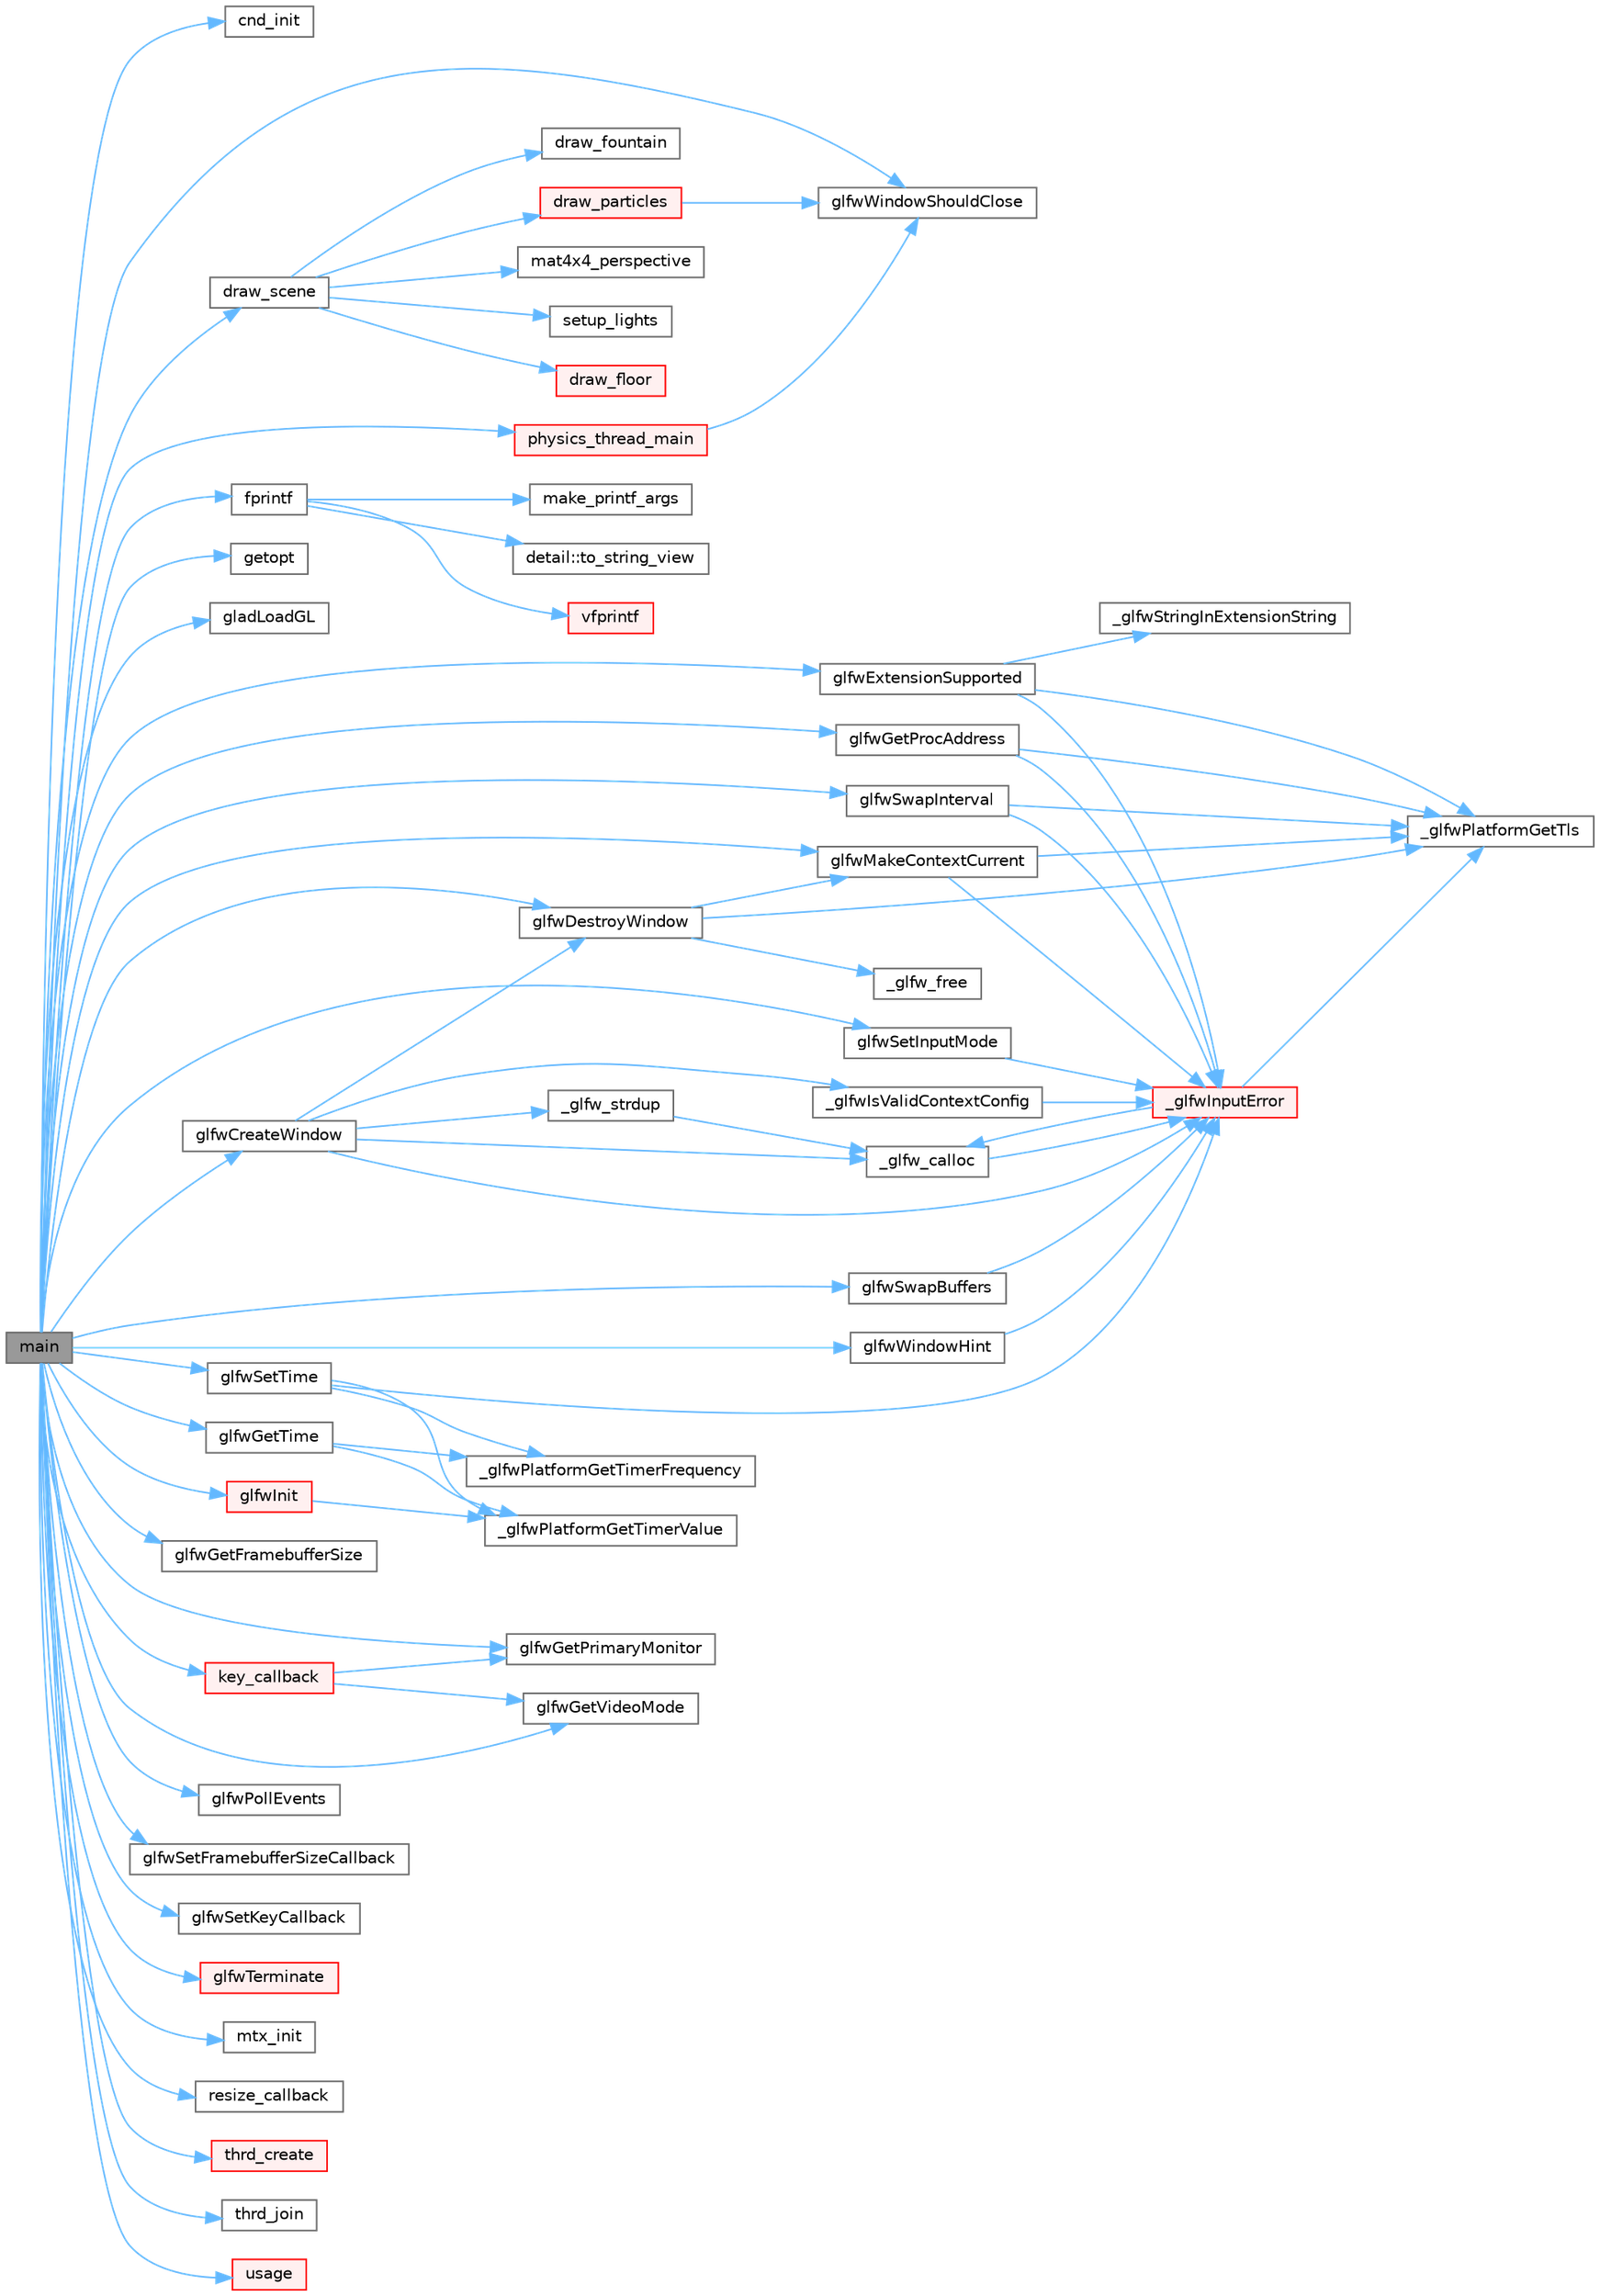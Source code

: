 digraph "main"
{
 // LATEX_PDF_SIZE
  bgcolor="transparent";
  edge [fontname=Helvetica,fontsize=10,labelfontname=Helvetica,labelfontsize=10];
  node [fontname=Helvetica,fontsize=10,shape=box,height=0.2,width=0.4];
  rankdir="LR";
  Node1 [id="Node000001",label="main",height=0.2,width=0.4,color="gray40", fillcolor="grey60", style="filled", fontcolor="black",tooltip=" "];
  Node1 -> Node2 [id="edge1_Node000001_Node000002",color="steelblue1",style="solid",tooltip=" "];
  Node2 [id="Node000002",label="cnd_init",height=0.2,width=0.4,color="grey40", fillcolor="white", style="filled",URL="$tinycthread_8c.html#a146f4cd218c2a2f770be14c1dee26d08",tooltip=" "];
  Node1 -> Node3 [id="edge2_Node000001_Node000003",color="steelblue1",style="solid",tooltip=" "];
  Node3 [id="Node000003",label="draw_scene",height=0.2,width=0.4,color="grey40", fillcolor="white", style="filled",URL="$particles_8c.html#a0b61b710ae260b7f9e7c0b43f4ed78ef",tooltip=" "];
  Node3 -> Node4 [id="edge3_Node000003_Node000004",color="steelblue1",style="solid",tooltip=" "];
  Node4 [id="Node000004",label="draw_floor",height=0.2,width=0.4,color="red", fillcolor="#FFF0F0", style="filled",URL="$particles_8c.html#a430ad4d72f3da52752a395790a9c3cf5",tooltip=" "];
  Node3 -> Node6 [id="edge4_Node000003_Node000006",color="steelblue1",style="solid",tooltip=" "];
  Node6 [id="Node000006",label="draw_fountain",height=0.2,width=0.4,color="grey40", fillcolor="white", style="filled",URL="$particles_8c.html#ae841b5d6c5ce3198d6d06f6c65498128",tooltip=" "];
  Node3 -> Node7 [id="edge5_Node000003_Node000007",color="steelblue1",style="solid",tooltip=" "];
  Node7 [id="Node000007",label="draw_particles",height=0.2,width=0.4,color="red", fillcolor="#FFF0F0", style="filled",URL="$particles_8c.html#ab1120614f2d2dd06a32d0677414e09d7",tooltip=" "];
  Node7 -> Node10 [id="edge6_Node000007_Node000010",color="steelblue1",style="solid",tooltip=" "];
  Node10 [id="Node000010",label="glfwWindowShouldClose",height=0.2,width=0.4,color="grey40", fillcolor="white", style="filled",URL="$group__window.html#gaa6162f67dfa38b8beda2fea623649332",tooltip="Checks the close flag of the specified window."];
  Node3 -> Node13 [id="edge7_Node000003_Node000013",color="steelblue1",style="solid",tooltip=" "];
  Node13 [id="Node000013",label="mat4x4_perspective",height=0.2,width=0.4,color="grey40", fillcolor="white", style="filled",URL="$linmath_8h.html#a94145cd87abb64ac311b7937f5b822b6",tooltip=" "];
  Node3 -> Node14 [id="edge8_Node000003_Node000014",color="steelblue1",style="solid",tooltip=" "];
  Node14 [id="Node000014",label="setup_lights",height=0.2,width=0.4,color="grey40", fillcolor="white", style="filled",URL="$particles_8c.html#a9d9c9663d10ae41d285cd52800ba0733",tooltip=" "];
  Node1 -> Node15 [id="edge9_Node000001_Node000015",color="steelblue1",style="solid",tooltip=" "];
  Node15 [id="Node000015",label="fprintf",height=0.2,width=0.4,color="grey40", fillcolor="white", style="filled",URL="$printf_8h.html#a9f315126362cae9675de1642105e631e",tooltip=" "];
  Node15 -> Node16 [id="edge10_Node000015_Node000016",color="steelblue1",style="solid",tooltip=" "];
  Node16 [id="Node000016",label="make_printf_args",height=0.2,width=0.4,color="grey40", fillcolor="white", style="filled",URL="$printf_8h.html#a27dcc0efcda04388971dbea3c875f122",tooltip=" "];
  Node15 -> Node17 [id="edge11_Node000015_Node000017",color="steelblue1",style="solid",tooltip=" "];
  Node17 [id="Node000017",label="detail::to_string_view",height=0.2,width=0.4,color="grey40", fillcolor="white", style="filled",URL="$namespacedetail.html#abeae79fa3e1eded2d8fbd56cc9f0960e",tooltip=" "];
  Node15 -> Node18 [id="edge12_Node000015_Node000018",color="steelblue1",style="solid",tooltip=" "];
  Node18 [id="Node000018",label="vfprintf",height=0.2,width=0.4,color="red", fillcolor="#FFF0F0", style="filled",URL="$printf_8h.html#abb30aad964fc771fb52cf3ad88649df2",tooltip=" "];
  Node1 -> Node48 [id="edge13_Node000001_Node000048",color="steelblue1",style="solid",tooltip=" "];
  Node48 [id="Node000048",label="getopt",height=0.2,width=0.4,color="grey40", fillcolor="white", style="filled",URL="$getopt_8c.html#a5ffa4c677fc71cecd94f140ef9db624c",tooltip=" "];
  Node1 -> Node49 [id="edge14_Node000001_Node000049",color="steelblue1",style="solid",tooltip=" "];
  Node49 [id="Node000049",label="gladLoadGL",height=0.2,width=0.4,color="grey40", fillcolor="white", style="filled",URL="$gl_8h.html#a7994567e82772589f6e507f74300bac0",tooltip=" "];
  Node1 -> Node50 [id="edge15_Node000001_Node000050",color="steelblue1",style="solid",tooltip=" "];
  Node50 [id="Node000050",label="glfwCreateWindow",height=0.2,width=0.4,color="grey40", fillcolor="white", style="filled",URL="$group__window.html#gaaccd00fafe81e2db94e8cdf55721e055",tooltip="Creates a window and its associated context."];
  Node50 -> Node51 [id="edge16_Node000050_Node000051",color="steelblue1",style="solid",tooltip=" "];
  Node51 [id="Node000051",label="_glfw_calloc",height=0.2,width=0.4,color="grey40", fillcolor="white", style="filled",URL="$glfw_2src_2init_8c.html#a88a6e01ef5c1245a6d2a5e62b02e5678",tooltip=" "];
  Node51 -> Node52 [id="edge17_Node000051_Node000052",color="steelblue1",style="solid",tooltip=" "];
  Node52 [id="Node000052",label="_glfwInputError",height=0.2,width=0.4,color="red", fillcolor="#FFF0F0", style="filled",URL="$glfw_2src_2init_8c.html#a3287b282ec57a4a89127ae51f49f10f5",tooltip=" "];
  Node52 -> Node51 [id="edge18_Node000052_Node000051",color="steelblue1",style="solid",tooltip=" "];
  Node52 -> Node53 [id="edge19_Node000052_Node000053",color="steelblue1",style="solid",tooltip=" "];
  Node53 [id="Node000053",label="_glfwPlatformGetTls",height=0.2,width=0.4,color="grey40", fillcolor="white", style="filled",URL="$posix__thread_8c.html#a7d2f6e8ecd2e06f2e86d9446d642bd00",tooltip=" "];
  Node50 -> Node57 [id="edge20_Node000050_Node000057",color="steelblue1",style="solid",tooltip=" "];
  Node57 [id="Node000057",label="_glfw_strdup",height=0.2,width=0.4,color="grey40", fillcolor="white", style="filled",URL="$glfw_2src_2init_8c.html#af725e1f466a710a1fc590ff3726f1151",tooltip=" "];
  Node57 -> Node51 [id="edge21_Node000057_Node000051",color="steelblue1",style="solid",tooltip=" "];
  Node50 -> Node52 [id="edge22_Node000050_Node000052",color="steelblue1",style="solid",tooltip=" "];
  Node50 -> Node58 [id="edge23_Node000050_Node000058",color="steelblue1",style="solid",tooltip=" "];
  Node58 [id="Node000058",label="_glfwIsValidContextConfig",height=0.2,width=0.4,color="grey40", fillcolor="white", style="filled",URL="$context_8c.html#a659c5d5b0cd359304004700d16a76954",tooltip=" "];
  Node58 -> Node52 [id="edge24_Node000058_Node000052",color="steelblue1",style="solid",tooltip=" "];
  Node50 -> Node59 [id="edge25_Node000050_Node000059",color="steelblue1",style="solid",tooltip=" "];
  Node59 [id="Node000059",label="glfwDestroyWindow",height=0.2,width=0.4,color="grey40", fillcolor="white", style="filled",URL="$group__window.html#ga806747476b7247d292be3711c323ea10",tooltip="Destroys the specified window and its context."];
  Node59 -> Node60 [id="edge26_Node000059_Node000060",color="steelblue1",style="solid",tooltip=" "];
  Node60 [id="Node000060",label="_glfw_free",height=0.2,width=0.4,color="grey40", fillcolor="white", style="filled",URL="$glfw_2src_2init_8c.html#abcf72962b101a8a5c539da1a278b0e9e",tooltip=" "];
  Node59 -> Node53 [id="edge27_Node000059_Node000053",color="steelblue1",style="solid",tooltip=" "];
  Node59 -> Node61 [id="edge28_Node000059_Node000061",color="steelblue1",style="solid",tooltip=" "];
  Node61 [id="Node000061",label="glfwMakeContextCurrent",height=0.2,width=0.4,color="grey40", fillcolor="white", style="filled",URL="$group__context.html#gafd76c93e15ec8b0b90506a9936a46185",tooltip="Makes the context of the specified window current for the calling thread."];
  Node61 -> Node52 [id="edge29_Node000061_Node000052",color="steelblue1",style="solid",tooltip=" "];
  Node61 -> Node53 [id="edge30_Node000061_Node000053",color="steelblue1",style="solid",tooltip=" "];
  Node1 -> Node59 [id="edge31_Node000001_Node000059",color="steelblue1",style="solid",tooltip=" "];
  Node1 -> Node62 [id="edge32_Node000001_Node000062",color="steelblue1",style="solid",tooltip=" "];
  Node62 [id="Node000062",label="glfwExtensionSupported",height=0.2,width=0.4,color="grey40", fillcolor="white", style="filled",URL="$group__context.html#ga9a28c712d35f9e43534e1d03b051c04c",tooltip="Returns whether the specified extension is available."];
  Node62 -> Node52 [id="edge33_Node000062_Node000052",color="steelblue1",style="solid",tooltip=" "];
  Node62 -> Node53 [id="edge34_Node000062_Node000053",color="steelblue1",style="solid",tooltip=" "];
  Node62 -> Node63 [id="edge35_Node000062_Node000063",color="steelblue1",style="solid",tooltip=" "];
  Node63 [id="Node000063",label="_glfwStringInExtensionString",height=0.2,width=0.4,color="grey40", fillcolor="white", style="filled",URL="$context_8c.html#a6fb78d968ce928112060770a16dca695",tooltip=" "];
  Node1 -> Node64 [id="edge36_Node000001_Node000064",color="steelblue1",style="solid",tooltip=" "];
  Node64 [id="Node000064",label="glfwGetFramebufferSize",height=0.2,width=0.4,color="grey40", fillcolor="white", style="filled",URL="$group__window.html#gaf7d17f3534b4b6dc9a6f905e3a240b7e",tooltip="Retrieves the size of the framebuffer of the specified window."];
  Node1 -> Node65 [id="edge37_Node000001_Node000065",color="steelblue1",style="solid",tooltip=" "];
  Node65 [id="Node000065",label="glfwGetPrimaryMonitor",height=0.2,width=0.4,color="grey40", fillcolor="white", style="filled",URL="$group__monitor.html#ga34befff4f9f0fae09dd8de6fb0eb4f3e",tooltip="Returns the primary monitor."];
  Node1 -> Node66 [id="edge38_Node000001_Node000066",color="steelblue1",style="solid",tooltip=" "];
  Node66 [id="Node000066",label="glfwGetProcAddress",height=0.2,width=0.4,color="grey40", fillcolor="white", style="filled",URL="$group__context.html#ga0e8af175218929615c16e74938c10f2a",tooltip="Returns the address of the specified function for the current context."];
  Node66 -> Node52 [id="edge39_Node000066_Node000052",color="steelblue1",style="solid",tooltip=" "];
  Node66 -> Node53 [id="edge40_Node000066_Node000053",color="steelblue1",style="solid",tooltip=" "];
  Node1 -> Node67 [id="edge41_Node000001_Node000067",color="steelblue1",style="solid",tooltip=" "];
  Node67 [id="Node000067",label="glfwGetTime",height=0.2,width=0.4,color="grey40", fillcolor="white", style="filled",URL="$group__input.html#ga03d4a1039b8662c71eeb40beea8cb622",tooltip="Returns the GLFW time."];
  Node67 -> Node68 [id="edge42_Node000067_Node000068",color="steelblue1",style="solid",tooltip=" "];
  Node68 [id="Node000068",label="_glfwPlatformGetTimerFrequency",height=0.2,width=0.4,color="grey40", fillcolor="white", style="filled",URL="$posix__time_8c.html#ab3fe69b1eec5554114fe774623a15137",tooltip=" "];
  Node67 -> Node69 [id="edge43_Node000067_Node000069",color="steelblue1",style="solid",tooltip=" "];
  Node69 [id="Node000069",label="_glfwPlatformGetTimerValue",height=0.2,width=0.4,color="grey40", fillcolor="white", style="filled",URL="$posix__time_8c.html#a5ee7e09b380d3afdd3c2738b726a2a6e",tooltip=" "];
  Node1 -> Node70 [id="edge44_Node000001_Node000070",color="steelblue1",style="solid",tooltip=" "];
  Node70 [id="Node000070",label="glfwGetVideoMode",height=0.2,width=0.4,color="grey40", fillcolor="white", style="filled",URL="$group__monitor.html#ga21f7f60de4f4d0fa360c7ad159b75c9e",tooltip="Returns the current mode of the specified monitor."];
  Node1 -> Node71 [id="edge45_Node000001_Node000071",color="steelblue1",style="solid",tooltip=" "];
  Node71 [id="Node000071",label="glfwInit",height=0.2,width=0.4,color="red", fillcolor="#FFF0F0", style="filled",URL="$group__init.html#gab41771f0215a2e0afb4cf1cf98082d40",tooltip="Initializes the GLFW library."];
  Node71 -> Node69 [id="edge46_Node000071_Node000069",color="steelblue1",style="solid",tooltip=" "];
  Node1 -> Node61 [id="edge47_Node000001_Node000061",color="steelblue1",style="solid",tooltip=" "];
  Node1 -> Node217 [id="edge48_Node000001_Node000217",color="steelblue1",style="solid",tooltip=" "];
  Node217 [id="Node000217",label="glfwPollEvents",height=0.2,width=0.4,color="grey40", fillcolor="white", style="filled",URL="$group__window.html#ga872d16e4c77f58c0436f356255920cfc",tooltip="Processes all pending events."];
  Node1 -> Node218 [id="edge49_Node000001_Node000218",color="steelblue1",style="solid",tooltip=" "];
  Node218 [id="Node000218",label="glfwSetFramebufferSizeCallback",height=0.2,width=0.4,color="grey40", fillcolor="white", style="filled",URL="$group__window.html#ga41d69f9f263d7b33ea03cf58772b4ea0",tooltip="Sets the framebuffer resize callback for the specified window."];
  Node1 -> Node219 [id="edge50_Node000001_Node000219",color="steelblue1",style="solid",tooltip=" "];
  Node219 [id="Node000219",label="glfwSetInputMode",height=0.2,width=0.4,color="grey40", fillcolor="white", style="filled",URL="$group__input.html#gae1eb729d2dd91dc33fd60e150a6e1684",tooltip="Sets an input option for the specified window."];
  Node219 -> Node52 [id="edge51_Node000219_Node000052",color="steelblue1",style="solid",tooltip=" "];
  Node1 -> Node220 [id="edge52_Node000001_Node000220",color="steelblue1",style="solid",tooltip=" "];
  Node220 [id="Node000220",label="glfwSetKeyCallback",height=0.2,width=0.4,color="grey40", fillcolor="white", style="filled",URL="$group__input.html#gaa4cbcb81b939b8800e44cea971ddae47",tooltip="Sets the key callback."];
  Node1 -> Node221 [id="edge53_Node000001_Node000221",color="steelblue1",style="solid",tooltip=" "];
  Node221 [id="Node000221",label="glfwSetTime",height=0.2,width=0.4,color="grey40", fillcolor="white", style="filled",URL="$group__input.html#ga94360a3628a09f32708f83cc3fa48590",tooltip="Sets the GLFW time."];
  Node221 -> Node52 [id="edge54_Node000221_Node000052",color="steelblue1",style="solid",tooltip=" "];
  Node221 -> Node68 [id="edge55_Node000221_Node000068",color="steelblue1",style="solid",tooltip=" "];
  Node221 -> Node69 [id="edge56_Node000221_Node000069",color="steelblue1",style="solid",tooltip=" "];
  Node1 -> Node222 [id="edge57_Node000001_Node000222",color="steelblue1",style="solid",tooltip=" "];
  Node222 [id="Node000222",label="glfwSwapBuffers",height=0.2,width=0.4,color="grey40", fillcolor="white", style="filled",URL="$group__window.html#gafb827800eedbfcbc97b1e5408df668d7",tooltip="Swaps the front and back buffers of the specified window."];
  Node222 -> Node52 [id="edge58_Node000222_Node000052",color="steelblue1",style="solid",tooltip=" "];
  Node1 -> Node223 [id="edge59_Node000001_Node000223",color="steelblue1",style="solid",tooltip=" "];
  Node223 [id="Node000223",label="glfwSwapInterval",height=0.2,width=0.4,color="grey40", fillcolor="white", style="filled",URL="$group__context.html#ga12a595c06947cec4967c6e1f14210a8a",tooltip="Sets the swap interval for the current context."];
  Node223 -> Node52 [id="edge60_Node000223_Node000052",color="steelblue1",style="solid",tooltip=" "];
  Node223 -> Node53 [id="edge61_Node000223_Node000053",color="steelblue1",style="solid",tooltip=" "];
  Node1 -> Node224 [id="edge62_Node000001_Node000224",color="steelblue1",style="solid",tooltip=" "];
  Node224 [id="Node000224",label="glfwTerminate",height=0.2,width=0.4,color="red", fillcolor="#FFF0F0", style="filled",URL="$group__init.html#gafd90e6fd4819ea9e22e5e739519a6504",tooltip="Terminates the GLFW library."];
  Node1 -> Node225 [id="edge63_Node000001_Node000225",color="steelblue1",style="solid",tooltip=" "];
  Node225 [id="Node000225",label="glfwWindowHint",height=0.2,width=0.4,color="grey40", fillcolor="white", style="filled",URL="$group__window.html#ga69c40728499720bef8a49aa925ea0efa",tooltip="Sets the specified window hint to the desired value."];
  Node225 -> Node52 [id="edge64_Node000225_Node000052",color="steelblue1",style="solid",tooltip=" "];
  Node1 -> Node10 [id="edge65_Node000001_Node000010",color="steelblue1",style="solid",tooltip=" "];
  Node1 -> Node226 [id="edge66_Node000001_Node000226",color="steelblue1",style="solid",tooltip=" "];
  Node226 [id="Node000226",label="key_callback",height=0.2,width=0.4,color="red", fillcolor="#FFF0F0", style="filled",URL="$boing_8c.html#a286930f4e8ede059b83ff6eafa2ff718",tooltip=" "];
  Node226 -> Node65 [id="edge67_Node000226_Node000065",color="steelblue1",style="solid",tooltip=" "];
  Node226 -> Node70 [id="edge68_Node000226_Node000070",color="steelblue1",style="solid",tooltip=" "];
  Node1 -> Node231 [id="edge69_Node000001_Node000231",color="steelblue1",style="solid",tooltip=" "];
  Node231 [id="Node000231",label="mtx_init",height=0.2,width=0.4,color="grey40", fillcolor="white", style="filled",URL="$tinycthread_8c.html#a89200caf0dc25fcc97df171d0034bff2",tooltip=" "];
  Node1 -> Node232 [id="edge70_Node000001_Node000232",color="steelblue1",style="solid",tooltip=" "];
  Node232 [id="Node000232",label="physics_thread_main",height=0.2,width=0.4,color="red", fillcolor="#FFF0F0", style="filled",URL="$particles_8c.html#afdaeca7e4c85946cf406a326af0cdd14",tooltip=" "];
  Node232 -> Node10 [id="edge71_Node000232_Node000010",color="steelblue1",style="solid",tooltip=" "];
  Node1 -> Node236 [id="edge72_Node000001_Node000236",color="steelblue1",style="solid",tooltip=" "];
  Node236 [id="Node000236",label="resize_callback",height=0.2,width=0.4,color="grey40", fillcolor="white", style="filled",URL="$particles_8c.html#a4ce0fed56627756789d67e877174ca51",tooltip=" "];
  Node1 -> Node237 [id="edge73_Node000001_Node000237",color="steelblue1",style="solid",tooltip=" "];
  Node237 [id="Node000237",label="thrd_create",height=0.2,width=0.4,color="red", fillcolor="#FFF0F0", style="filled",URL="$tinycthread_8c.html#a1a52b6cd2d15cc6c4741d5124f85d183",tooltip=" "];
  Node1 -> Node239 [id="edge74_Node000001_Node000239",color="steelblue1",style="solid",tooltip=" "];
  Node239 [id="Node000239",label="thrd_join",height=0.2,width=0.4,color="grey40", fillcolor="white", style="filled",URL="$tinycthread_8c.html#aa2e83a544f49f74cf217a69a882b5d80",tooltip=" "];
  Node1 -> Node240 [id="edge75_Node000001_Node000240",color="steelblue1",style="solid",tooltip=" "];
  Node240 [id="Node000240",label="usage",height=0.2,width=0.4,color="red", fillcolor="#FFF0F0", style="filled",URL="$particles_8c.html#ad96d407a911fbb914fa8e4cfbf2faf0f",tooltip=" "];
}
